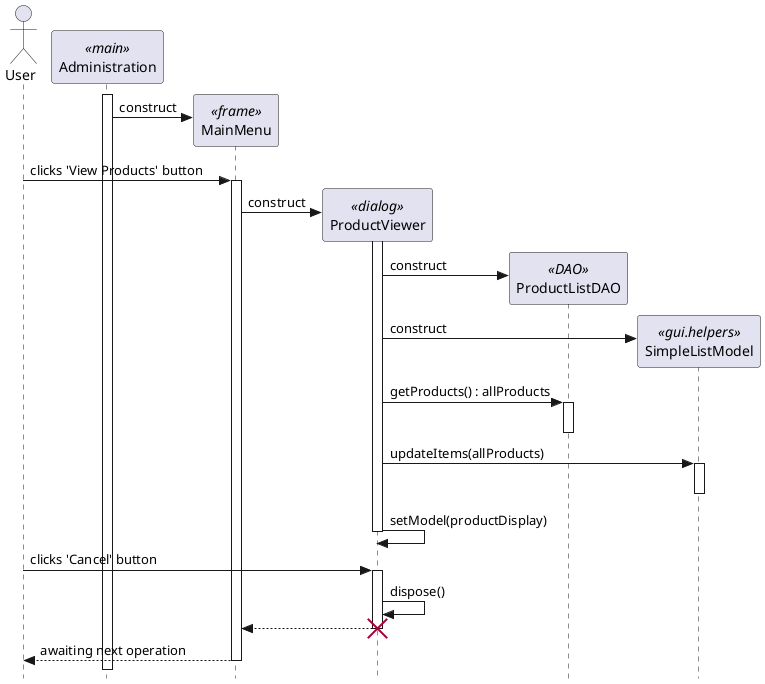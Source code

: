 @startuml

' use strict UML mode
skinparam style strictuml

' create actor user
actor "User" as user

' create main adminstration 
participant "Administration" as main <<main>>
main++

' create main menu frame
create "MainMenu" as menu <<frame>>
main -> menu : construct

user -> menu++ : clicks 'View Products' button

' create product viewer dialog
create "ProductViewer" as viewer <<dialog>>
menu -> viewer : construct

viewer++

' create a DAO
create "ProductListDAO" as dao <<DAO>>
viewer -> dao : construct 

' create the simple model list
create "SimpleListModel" as modellist <<gui.helpers>>
viewer -> modellist : construct

' get the products from dao
viewer -> dao++ : getProducts() : allProducts
dao--

' put products in Simple List Model
viewer -> modellist++ : updateItems(allProducts)
modellist--

' update list to display products
viewer -> viewer : setModel(productDisplay)

'viewer -> dao++ : getCategories() : allCategories
'dao--
'viewer -> modellist++ : updateItems(allCategories)
'modellist--
'viewer -> viewer : setModel(productDisplay)

viewer--

' dispose dialog
user -> viewer++ : clicks 'Cancel' button
viewer -> viewer : dispose()

' show control returning to menu as viewer closes
viewer --> menu 
destroy viewer

menu --> user-- : awaiting next operation

@enduml

